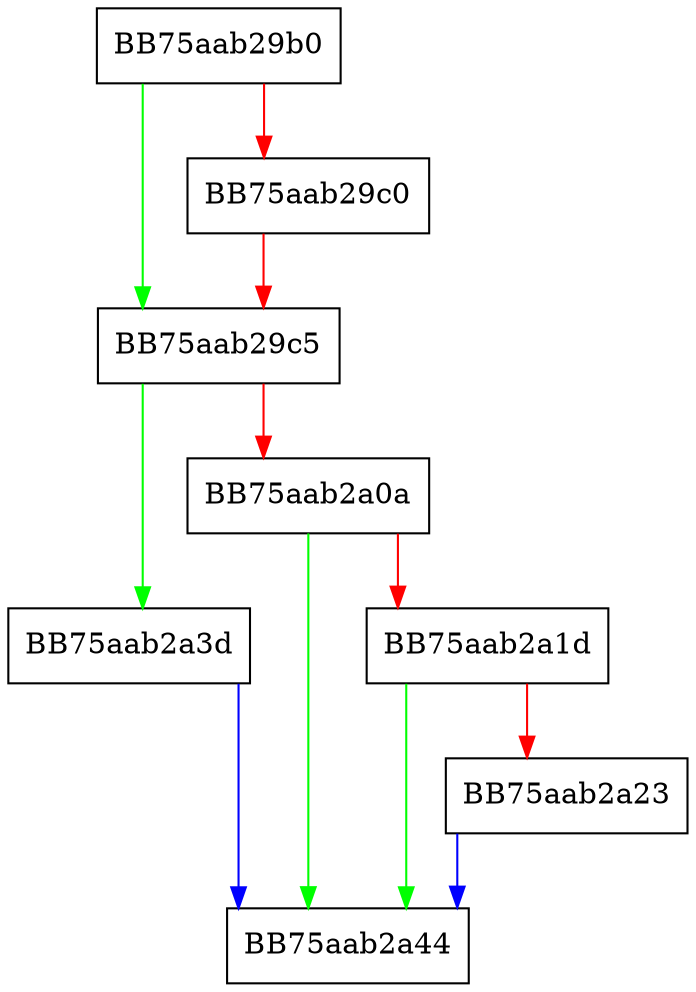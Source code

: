 digraph Reset {
  node [shape="box"];
  graph [splines=ortho];
  BB75aab29b0 -> BB75aab29c5 [color="green"];
  BB75aab29b0 -> BB75aab29c0 [color="red"];
  BB75aab29c0 -> BB75aab29c5 [color="red"];
  BB75aab29c5 -> BB75aab2a3d [color="green"];
  BB75aab29c5 -> BB75aab2a0a [color="red"];
  BB75aab2a0a -> BB75aab2a44 [color="green"];
  BB75aab2a0a -> BB75aab2a1d [color="red"];
  BB75aab2a1d -> BB75aab2a44 [color="green"];
  BB75aab2a1d -> BB75aab2a23 [color="red"];
  BB75aab2a23 -> BB75aab2a44 [color="blue"];
  BB75aab2a3d -> BB75aab2a44 [color="blue"];
}